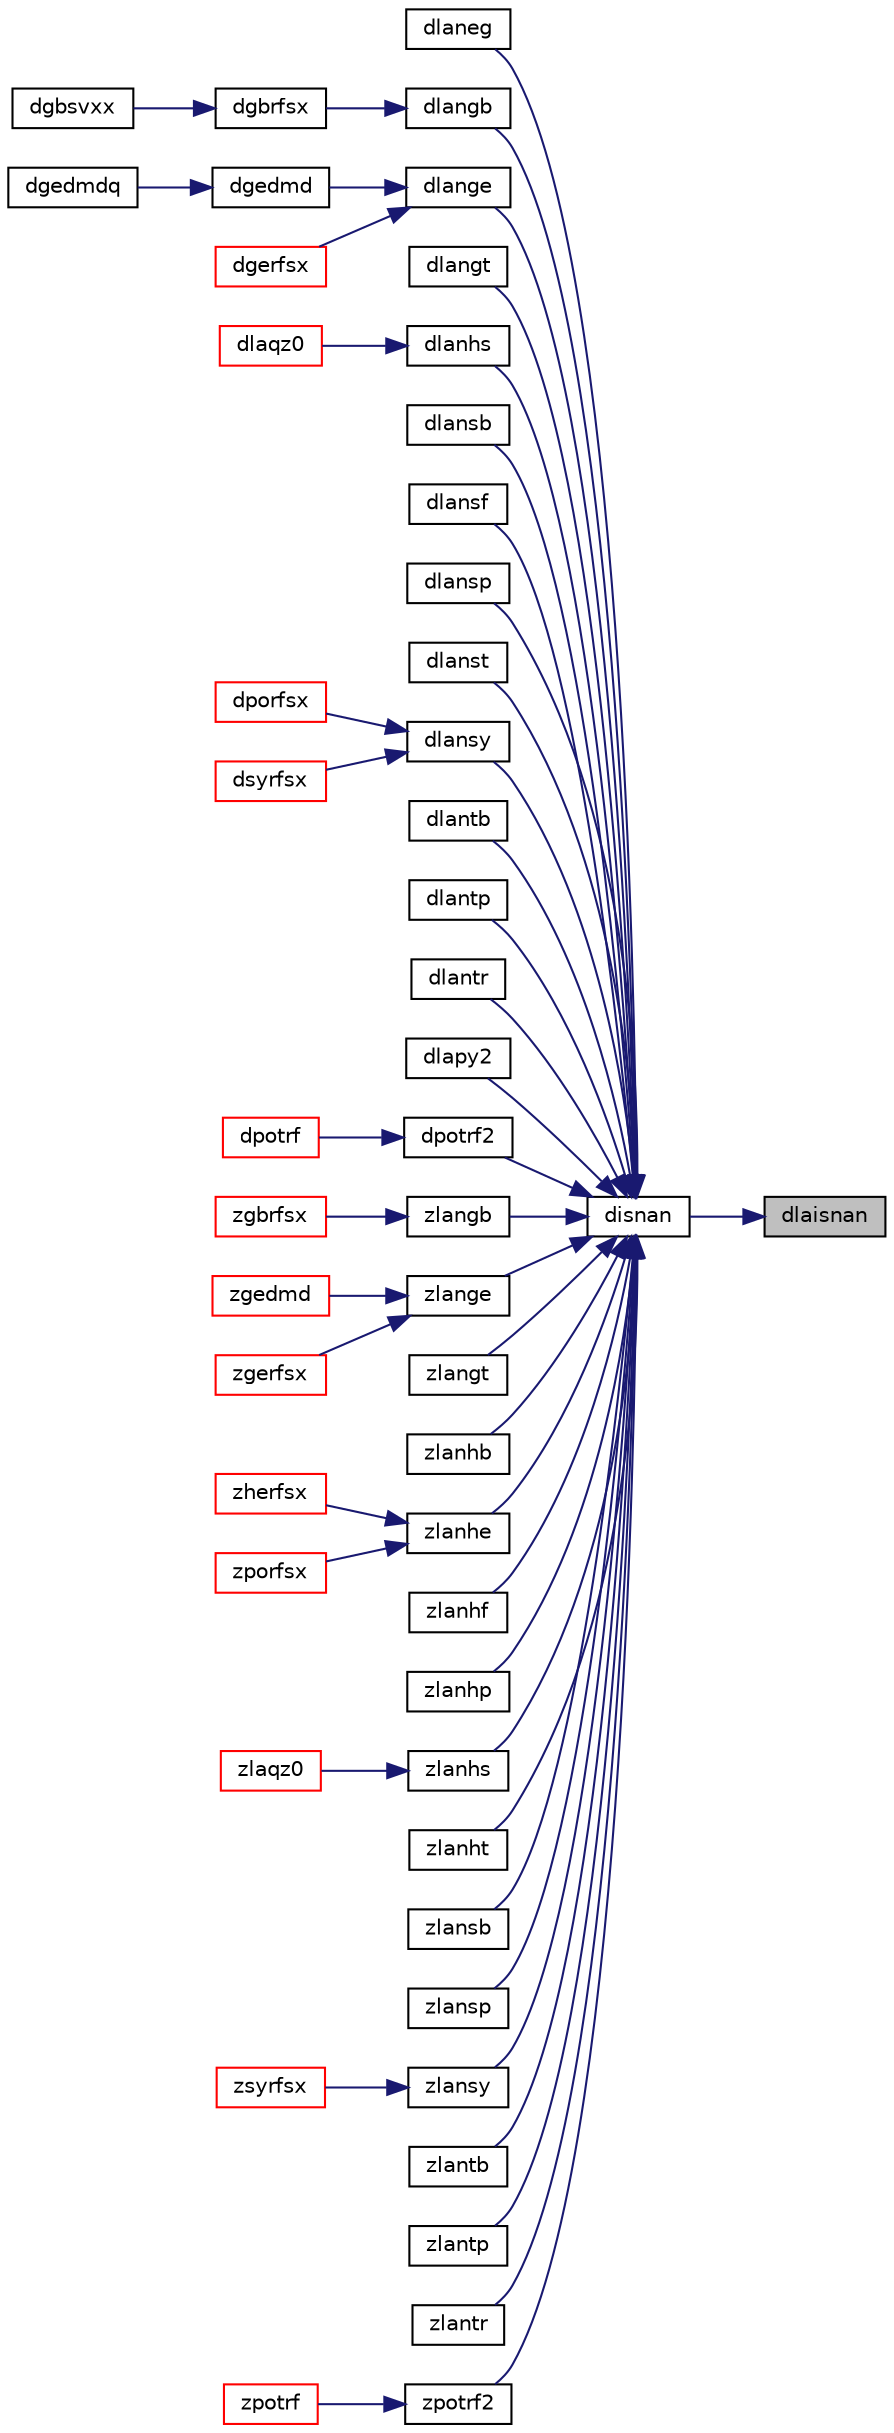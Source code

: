 digraph "dlaisnan"
{
 // LATEX_PDF_SIZE
  edge [fontname="Helvetica",fontsize="10",labelfontname="Helvetica",labelfontsize="10"];
  node [fontname="Helvetica",fontsize="10",shape=record];
  rankdir="RL";
  Node1 [label="dlaisnan",height=0.2,width=0.4,color="black", fillcolor="grey75", style="filled", fontcolor="black",tooltip="DLAISNAN tests input for NaN by comparing two arguments for inequality."];
  Node1 -> Node2 [dir="back",color="midnightblue",fontsize="10",style="solid",fontname="Helvetica"];
  Node2 [label="disnan",height=0.2,width=0.4,color="black", fillcolor="white", style="filled",URL="$disnan_8f.html#a230d4e1886896853b11e44e541b2c6a3",tooltip="DISNAN tests input for NaN."];
  Node2 -> Node3 [dir="back",color="midnightblue",fontsize="10",style="solid",fontname="Helvetica"];
  Node3 [label="dlaneg",height=0.2,width=0.4,color="black", fillcolor="white", style="filled",URL="$dlaneg_8f.html#a4932b5966e6a63f7d7b9f0a189003b6e",tooltip="DLANEG computes the Sturm count."];
  Node2 -> Node4 [dir="back",color="midnightblue",fontsize="10",style="solid",fontname="Helvetica"];
  Node4 [label="dlangb",height=0.2,width=0.4,color="black", fillcolor="white", style="filled",URL="$dlangb_8f.html#aef2185b66fc7b07324cb1dcb622ea238",tooltip="DLANGB returns the value of the 1-norm, Frobenius norm, infinity-norm, or the largest absolute value ..."];
  Node4 -> Node5 [dir="back",color="midnightblue",fontsize="10",style="solid",fontname="Helvetica"];
  Node5 [label="dgbrfsx",height=0.2,width=0.4,color="black", fillcolor="white", style="filled",URL="$dgbrfsx_8f.html#ab44677451338eb1a966f510ca0a38d1c",tooltip="DGBRFSX"];
  Node5 -> Node6 [dir="back",color="midnightblue",fontsize="10",style="solid",fontname="Helvetica"];
  Node6 [label="dgbsvxx",height=0.2,width=0.4,color="black", fillcolor="white", style="filled",URL="$dgbsvxx_8f.html#a75860f1c9556e1b735418bb8f9329317",tooltip="DGBSVXX computes the solution to system of linear equations A * X = B for GB matrices"];
  Node2 -> Node7 [dir="back",color="midnightblue",fontsize="10",style="solid",fontname="Helvetica"];
  Node7 [label="dlange",height=0.2,width=0.4,color="black", fillcolor="white", style="filled",URL="$dlange_8f.html#aefa80dbd8cd1732740478618b8b622a1",tooltip="DLANGE returns the value of the 1-norm, Frobenius norm, infinity-norm, or the largest absolute value ..."];
  Node7 -> Node8 [dir="back",color="midnightblue",fontsize="10",style="solid",fontname="Helvetica"];
  Node8 [label="dgedmd",height=0.2,width=0.4,color="black", fillcolor="white", style="filled",URL="$dgedmd_8f90.html#a873ebfba3e94c6200e9f6da79644abb1",tooltip="DGEDMD computes the Dynamic Mode Decomposition (DMD) for a pair of data snapshot matrices."];
  Node8 -> Node9 [dir="back",color="midnightblue",fontsize="10",style="solid",fontname="Helvetica"];
  Node9 [label="dgedmdq",height=0.2,width=0.4,color="black", fillcolor="white", style="filled",URL="$dgedmdq_8f90.html#a6c9d2f77b73a03970b6e05984167644f",tooltip="DGEDMDQ computes the Dynamic Mode Decomposition (DMD) for a pair of data snapshot matrices."];
  Node7 -> Node10 [dir="back",color="midnightblue",fontsize="10",style="solid",fontname="Helvetica"];
  Node10 [label="dgerfsx",height=0.2,width=0.4,color="red", fillcolor="white", style="filled",URL="$dgerfsx_8f.html#ae60113eba7a360d9c92cc2b627e0c5d2",tooltip="DGERFSX"];
  Node2 -> Node12 [dir="back",color="midnightblue",fontsize="10",style="solid",fontname="Helvetica"];
  Node12 [label="dlangt",height=0.2,width=0.4,color="black", fillcolor="white", style="filled",URL="$dlangt_8f.html#a20390bfb124ffe45b13e41d5bcc95f45",tooltip="DLANGT returns the value of the 1-norm, Frobenius norm, infinity-norm, or the largest absolute value ..."];
  Node2 -> Node13 [dir="back",color="midnightblue",fontsize="10",style="solid",fontname="Helvetica"];
  Node13 [label="dlanhs",height=0.2,width=0.4,color="black", fillcolor="white", style="filled",URL="$dlanhs_8f.html#ab29fb7acb6d53d816856903e9c918242",tooltip="DLANHS returns the value of the 1-norm, Frobenius norm, infinity-norm, or the largest absolute value ..."];
  Node13 -> Node14 [dir="back",color="midnightblue",fontsize="10",style="solid",fontname="Helvetica"];
  Node14 [label="dlaqz0",height=0.2,width=0.4,color="red", fillcolor="white", style="filled",URL="$dlaqz0_8f.html#a64ae394c770b6fbb30c1d6d6727d003c",tooltip="DLAQZ0"];
  Node2 -> Node18 [dir="back",color="midnightblue",fontsize="10",style="solid",fontname="Helvetica"];
  Node18 [label="dlansb",height=0.2,width=0.4,color="black", fillcolor="white", style="filled",URL="$dlansb_8f.html#abfeff162a9dd30dd471ae166497072b1",tooltip="DLANSB returns the value of the 1-norm, or the Frobenius norm, or the infinity norm,..."];
  Node2 -> Node19 [dir="back",color="midnightblue",fontsize="10",style="solid",fontname="Helvetica"];
  Node19 [label="dlansf",height=0.2,width=0.4,color="black", fillcolor="white", style="filled",URL="$dlansf_8f.html#a7f6acf8def390374d9db491418852a31",tooltip="DLANSF returns the value of the 1-norm, or the Frobenius norm, or the infinity norm,..."];
  Node2 -> Node20 [dir="back",color="midnightblue",fontsize="10",style="solid",fontname="Helvetica"];
  Node20 [label="dlansp",height=0.2,width=0.4,color="black", fillcolor="white", style="filled",URL="$dlansp_8f.html#aae162fb6287043628a9c10d8388fe150",tooltip="DLANSP returns the value of the 1-norm, or the Frobenius norm, or the infinity norm,..."];
  Node2 -> Node21 [dir="back",color="midnightblue",fontsize="10",style="solid",fontname="Helvetica"];
  Node21 [label="dlanst",height=0.2,width=0.4,color="black", fillcolor="white", style="filled",URL="$dlanst_8f.html#a2d199841a9ffcf46d31e13e326d195dc",tooltip="DLANST returns the value of the 1-norm, or the Frobenius norm, or the infinity norm,..."];
  Node2 -> Node22 [dir="back",color="midnightblue",fontsize="10",style="solid",fontname="Helvetica"];
  Node22 [label="dlansy",height=0.2,width=0.4,color="black", fillcolor="white", style="filled",URL="$dlansy_8f.html#a8e0d957efd6f93764d9bc98a7aa1927a",tooltip="DLANSY returns the value of the 1-norm, or the Frobenius norm, or the infinity norm,..."];
  Node22 -> Node23 [dir="back",color="midnightblue",fontsize="10",style="solid",fontname="Helvetica"];
  Node23 [label="dporfsx",height=0.2,width=0.4,color="red", fillcolor="white", style="filled",URL="$dporfsx_8f.html#a4285835f23c2c12a427d63d29251251d",tooltip="DPORFSX"];
  Node22 -> Node25 [dir="back",color="midnightblue",fontsize="10",style="solid",fontname="Helvetica"];
  Node25 [label="dsyrfsx",height=0.2,width=0.4,color="red", fillcolor="white", style="filled",URL="$dsyrfsx_8f.html#a84668c103a35ee6233d8270a17b1ee52",tooltip="DSYRFSX"];
  Node2 -> Node27 [dir="back",color="midnightblue",fontsize="10",style="solid",fontname="Helvetica"];
  Node27 [label="dlantb",height=0.2,width=0.4,color="black", fillcolor="white", style="filled",URL="$dlantb_8f.html#ade0bc366bd92b104f6c715630425e4e8",tooltip="DLANTB returns the value of the 1-norm, or the Frobenius norm, or the infinity norm,..."];
  Node2 -> Node28 [dir="back",color="midnightblue",fontsize="10",style="solid",fontname="Helvetica"];
  Node28 [label="dlantp",height=0.2,width=0.4,color="black", fillcolor="white", style="filled",URL="$dlantp_8f.html#a3e7a0e049c0748bed7fb5817a0ecb2a6",tooltip="DLANTP returns the value of the 1-norm, or the Frobenius norm, or the infinity norm,..."];
  Node2 -> Node29 [dir="back",color="midnightblue",fontsize="10",style="solid",fontname="Helvetica"];
  Node29 [label="dlantr",height=0.2,width=0.4,color="black", fillcolor="white", style="filled",URL="$dlantr_8f.html#ad9142f99aa1184d5c4d815dad7ec5d21",tooltip="DLANTR returns the value of the 1-norm, or the Frobenius norm, or the infinity norm,..."];
  Node2 -> Node30 [dir="back",color="midnightblue",fontsize="10",style="solid",fontname="Helvetica"];
  Node30 [label="dlapy2",height=0.2,width=0.4,color="black", fillcolor="white", style="filled",URL="$dlapy2_8f.html#acf4c47c2f593fb3a4e842bca6df1240b",tooltip="DLAPY2 returns sqrt(x2+y2)."];
  Node2 -> Node31 [dir="back",color="midnightblue",fontsize="10",style="solid",fontname="Helvetica"];
  Node31 [label="dpotrf2",height=0.2,width=0.4,color="black", fillcolor="white", style="filled",URL="$dpotrf2_8f.html#ad0718d061dc53c8b0fec6dc3710fab33",tooltip="DPOTRF2"];
  Node31 -> Node32 [dir="back",color="midnightblue",fontsize="10",style="solid",fontname="Helvetica"];
  Node32 [label="dpotrf",height=0.2,width=0.4,color="red", fillcolor="white", style="filled",URL="$dpotrf_8f.html#a2f55f604a6003d03b5cd4a0adcfb74d6",tooltip="DPOTRF"];
  Node2 -> Node41 [dir="back",color="midnightblue",fontsize="10",style="solid",fontname="Helvetica"];
  Node41 [label="zlangb",height=0.2,width=0.4,color="black", fillcolor="white", style="filled",URL="$zlangb_8f.html#ad6a0255b5203b49d0f7828f0e03522aa",tooltip="ZLANGB returns the value of the 1-norm, Frobenius norm, infinity-norm, or the largest absolute value ..."];
  Node41 -> Node42 [dir="back",color="midnightblue",fontsize="10",style="solid",fontname="Helvetica"];
  Node42 [label="zgbrfsx",height=0.2,width=0.4,color="red", fillcolor="white", style="filled",URL="$zgbrfsx_8f.html#aec856046d887af43e47d8468805b1c19",tooltip="ZGBRFSX"];
  Node2 -> Node44 [dir="back",color="midnightblue",fontsize="10",style="solid",fontname="Helvetica"];
  Node44 [label="zlange",height=0.2,width=0.4,color="black", fillcolor="white", style="filled",URL="$zlange_8f.html#a7908bb12a6f02dbfa4d5a92a27c0e9b7",tooltip="ZLANGE returns the value of the 1-norm, Frobenius norm, infinity-norm, or the largest absolute value ..."];
  Node44 -> Node45 [dir="back",color="midnightblue",fontsize="10",style="solid",fontname="Helvetica"];
  Node45 [label="zgedmd",height=0.2,width=0.4,color="red", fillcolor="white", style="filled",URL="$zgedmd_8f90.html#a09cef60be58f076072bb592bd1223dec",tooltip="ZGEDMD computes the Dynamic Mode Decomposition (DMD) for a pair of data snapshot matrices."];
  Node44 -> Node47 [dir="back",color="midnightblue",fontsize="10",style="solid",fontname="Helvetica"];
  Node47 [label="zgerfsx",height=0.2,width=0.4,color="red", fillcolor="white", style="filled",URL="$zgerfsx_8f.html#a27a6dc0c11a5de56db8aac64619b7873",tooltip="ZGERFSX"];
  Node2 -> Node49 [dir="back",color="midnightblue",fontsize="10",style="solid",fontname="Helvetica"];
  Node49 [label="zlangt",height=0.2,width=0.4,color="black", fillcolor="white", style="filled",URL="$zlangt_8f.html#aaa28da9783e5199245732698294ea368",tooltip="ZLANGT returns the value of the 1-norm, Frobenius norm, infinity-norm, or the largest absolute value ..."];
  Node2 -> Node50 [dir="back",color="midnightblue",fontsize="10",style="solid",fontname="Helvetica"];
  Node50 [label="zlanhb",height=0.2,width=0.4,color="black", fillcolor="white", style="filled",URL="$zlanhb_8f.html#ad4a0db9178b25fdc4fce6829bbdafa42",tooltip="ZLANHB returns the value of the 1-norm, or the Frobenius norm, or the infinity norm,..."];
  Node2 -> Node51 [dir="back",color="midnightblue",fontsize="10",style="solid",fontname="Helvetica"];
  Node51 [label="zlanhe",height=0.2,width=0.4,color="black", fillcolor="white", style="filled",URL="$zlanhe_8f.html#a6feff6b992299f847b477b9b9574ea51",tooltip="ZLANHE returns the value of the 1-norm, or the Frobenius norm, or the infinity norm,..."];
  Node51 -> Node52 [dir="back",color="midnightblue",fontsize="10",style="solid",fontname="Helvetica"];
  Node52 [label="zherfsx",height=0.2,width=0.4,color="red", fillcolor="white", style="filled",URL="$zherfsx_8f.html#aacc78ed5b9076f1580b0f754091fcc9e",tooltip="ZHERFSX"];
  Node51 -> Node54 [dir="back",color="midnightblue",fontsize="10",style="solid",fontname="Helvetica"];
  Node54 [label="zporfsx",height=0.2,width=0.4,color="red", fillcolor="white", style="filled",URL="$zporfsx_8f.html#a42d79a8da87989c60a3dea4ed0b166fc",tooltip="ZPORFSX"];
  Node2 -> Node56 [dir="back",color="midnightblue",fontsize="10",style="solid",fontname="Helvetica"];
  Node56 [label="zlanhf",height=0.2,width=0.4,color="black", fillcolor="white", style="filled",URL="$zlanhf_8f.html#a6e0355f46662246522944a720c6f57f5",tooltip="ZLANHF returns the value of the 1-norm, or the Frobenius norm, or the infinity norm,..."];
  Node2 -> Node57 [dir="back",color="midnightblue",fontsize="10",style="solid",fontname="Helvetica"];
  Node57 [label="zlanhp",height=0.2,width=0.4,color="black", fillcolor="white", style="filled",URL="$zlanhp_8f.html#a641a7813bc3978481af3112dce1c2c67",tooltip="ZLANHP returns the value of the 1-norm, or the Frobenius norm, or the infinity norm,..."];
  Node2 -> Node58 [dir="back",color="midnightblue",fontsize="10",style="solid",fontname="Helvetica"];
  Node58 [label="zlanhs",height=0.2,width=0.4,color="black", fillcolor="white", style="filled",URL="$zlanhs_8f.html#af5825d5c969bcf666b7c34adad23096e",tooltip="ZLANHS returns the value of the 1-norm, Frobenius norm, infinity-norm, or the largest absolute value ..."];
  Node58 -> Node59 [dir="back",color="midnightblue",fontsize="10",style="solid",fontname="Helvetica"];
  Node59 [label="zlaqz0",height=0.2,width=0.4,color="red", fillcolor="white", style="filled",URL="$zlaqz0_8f.html#a257f33b42af3b07d005c89f2eca9706b",tooltip="ZLAQZ0"];
  Node2 -> Node63 [dir="back",color="midnightblue",fontsize="10",style="solid",fontname="Helvetica"];
  Node63 [label="zlanht",height=0.2,width=0.4,color="black", fillcolor="white", style="filled",URL="$zlanht_8f.html#ac7af53b6b33bda5020c815ea9e4ff79e",tooltip="ZLANHT returns the value of the 1-norm, or the Frobenius norm, or the infinity norm,..."];
  Node2 -> Node64 [dir="back",color="midnightblue",fontsize="10",style="solid",fontname="Helvetica"];
  Node64 [label="zlansb",height=0.2,width=0.4,color="black", fillcolor="white", style="filled",URL="$zlansb_8f.html#a370d5e83689a8040fe3c02d3e2c77401",tooltip="ZLANSB returns the value of the 1-norm, or the Frobenius norm, or the infinity norm,..."];
  Node2 -> Node65 [dir="back",color="midnightblue",fontsize="10",style="solid",fontname="Helvetica"];
  Node65 [label="zlansp",height=0.2,width=0.4,color="black", fillcolor="white", style="filled",URL="$zlansp_8f.html#a49b71a39848f59e59ebbf6f56bb7e472",tooltip="ZLANSP returns the value of the 1-norm, or the Frobenius norm, or the infinity norm,..."];
  Node2 -> Node66 [dir="back",color="midnightblue",fontsize="10",style="solid",fontname="Helvetica"];
  Node66 [label="zlansy",height=0.2,width=0.4,color="black", fillcolor="white", style="filled",URL="$zlansy_8f.html#ae1d67e9c7403f3d6e2c5db6073b014d3",tooltip="ZLANSY returns the value of the 1-norm, or the Frobenius norm, or the infinity norm,..."];
  Node66 -> Node67 [dir="back",color="midnightblue",fontsize="10",style="solid",fontname="Helvetica"];
  Node67 [label="zsyrfsx",height=0.2,width=0.4,color="red", fillcolor="white", style="filled",URL="$zsyrfsx_8f.html#a2ade587faeea8fb65809e3326e6e598d",tooltip="ZSYRFSX"];
  Node2 -> Node69 [dir="back",color="midnightblue",fontsize="10",style="solid",fontname="Helvetica"];
  Node69 [label="zlantb",height=0.2,width=0.4,color="black", fillcolor="white", style="filled",URL="$zlantb_8f.html#ae2ed5e15b8caa12c1e6129a79861a067",tooltip="ZLANTB returns the value of the 1-norm, or the Frobenius norm, or the infinity norm,..."];
  Node2 -> Node70 [dir="back",color="midnightblue",fontsize="10",style="solid",fontname="Helvetica"];
  Node70 [label="zlantp",height=0.2,width=0.4,color="black", fillcolor="white", style="filled",URL="$zlantp_8f.html#adcb6adf735b89d3eb43af1ef181ad721",tooltip="ZLANTP returns the value of the 1-norm, or the Frobenius norm, or the infinity norm,..."];
  Node2 -> Node71 [dir="back",color="midnightblue",fontsize="10",style="solid",fontname="Helvetica"];
  Node71 [label="zlantr",height=0.2,width=0.4,color="black", fillcolor="white", style="filled",URL="$zlantr_8f.html#a27946d26ed86916624595107cbd14d1b",tooltip="ZLANTR returns the value of the 1-norm, or the Frobenius norm, or the infinity norm,..."];
  Node2 -> Node72 [dir="back",color="midnightblue",fontsize="10",style="solid",fontname="Helvetica"];
  Node72 [label="zpotrf2",height=0.2,width=0.4,color="black", fillcolor="white", style="filled",URL="$zpotrf2_8f.html#a96268d78245147b9ca9a0370f9bf5cf0",tooltip="ZPOTRF2"];
  Node72 -> Node73 [dir="back",color="midnightblue",fontsize="10",style="solid",fontname="Helvetica"];
  Node73 [label="zpotrf",height=0.2,width=0.4,color="red", fillcolor="white", style="filled",URL="$VARIANTS_2cholesky_2RL_2zpotrf_8f.html#a93e22b682170873efb50df5a79c5e4eb",tooltip="ZPOTRF VARIANT: right looking block version of the algorithm, calling Level 3 BLAS."];
}
